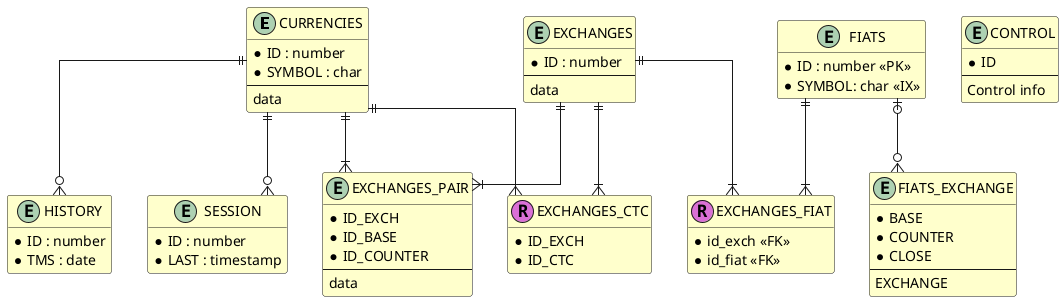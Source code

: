 @startuml
hide empty members

skinparam  class {
    BackgroundColor business
    HeaderBackgrounColor yellowgreen
}

skinparam linetype ortho

entity "CURRENCIES" as CTC {
  * ID : number
  * SYMBOL : char
  --
  data
}

entity "HISTORY" as HIST {
  * ID : number
  * TMS : date
}

entity "SESSION" as SESS {
  * ID : number
  * LAST : timestamp
}

entity "CONTROL" as CTRL {
  * ID
  --
  Control info
}

entity "EXCHANGES" as EXCH {
  * ID : number
  --
  data
}

entity "FIATS" as FIAT {
  * ID : number <<PK>>
  * SYMBOL: char <<IX>>
}

entity "EXCHANGES_FIAT" as EXCH_FIAT << (R,orchid) >> {
  * id_exch <<FK>>
  * id_fiat <<FK>>
}

entity "EXCHANGES_PAIR" as EXCH_PAIR {
  * ID_EXCH
  * ID_BASE
  * ID_COUNTER
  --
  data
}

entity "EXCHANGES_CTC" as EXCH_CTC << (R,orchid) >> {
  * ID_EXCH
  * ID_CTC
}

entity "FIATS_EXCHANGE" as FIAT_EXCH {
  * BASE 
  * COUNTER
  * CLOSE
  --
  EXCHANGE
}

CTC ||-down-o{ SESS
CTC ||-down-o{ HIST

FIAT ||-down-|{ EXCH_FIAT
EXCH ||--|{ EXCH_FIAT

EXCH ||-down-|{ EXCH_PAIR

FIAT |o-down-o{ FIAT_EXCH

EXCH ||-down-|{ EXCH_CTC
CTC  ||-down-|{ EXCH_CTC
CTC  ||-down-|{ EXCH_PAIR

@enduml

